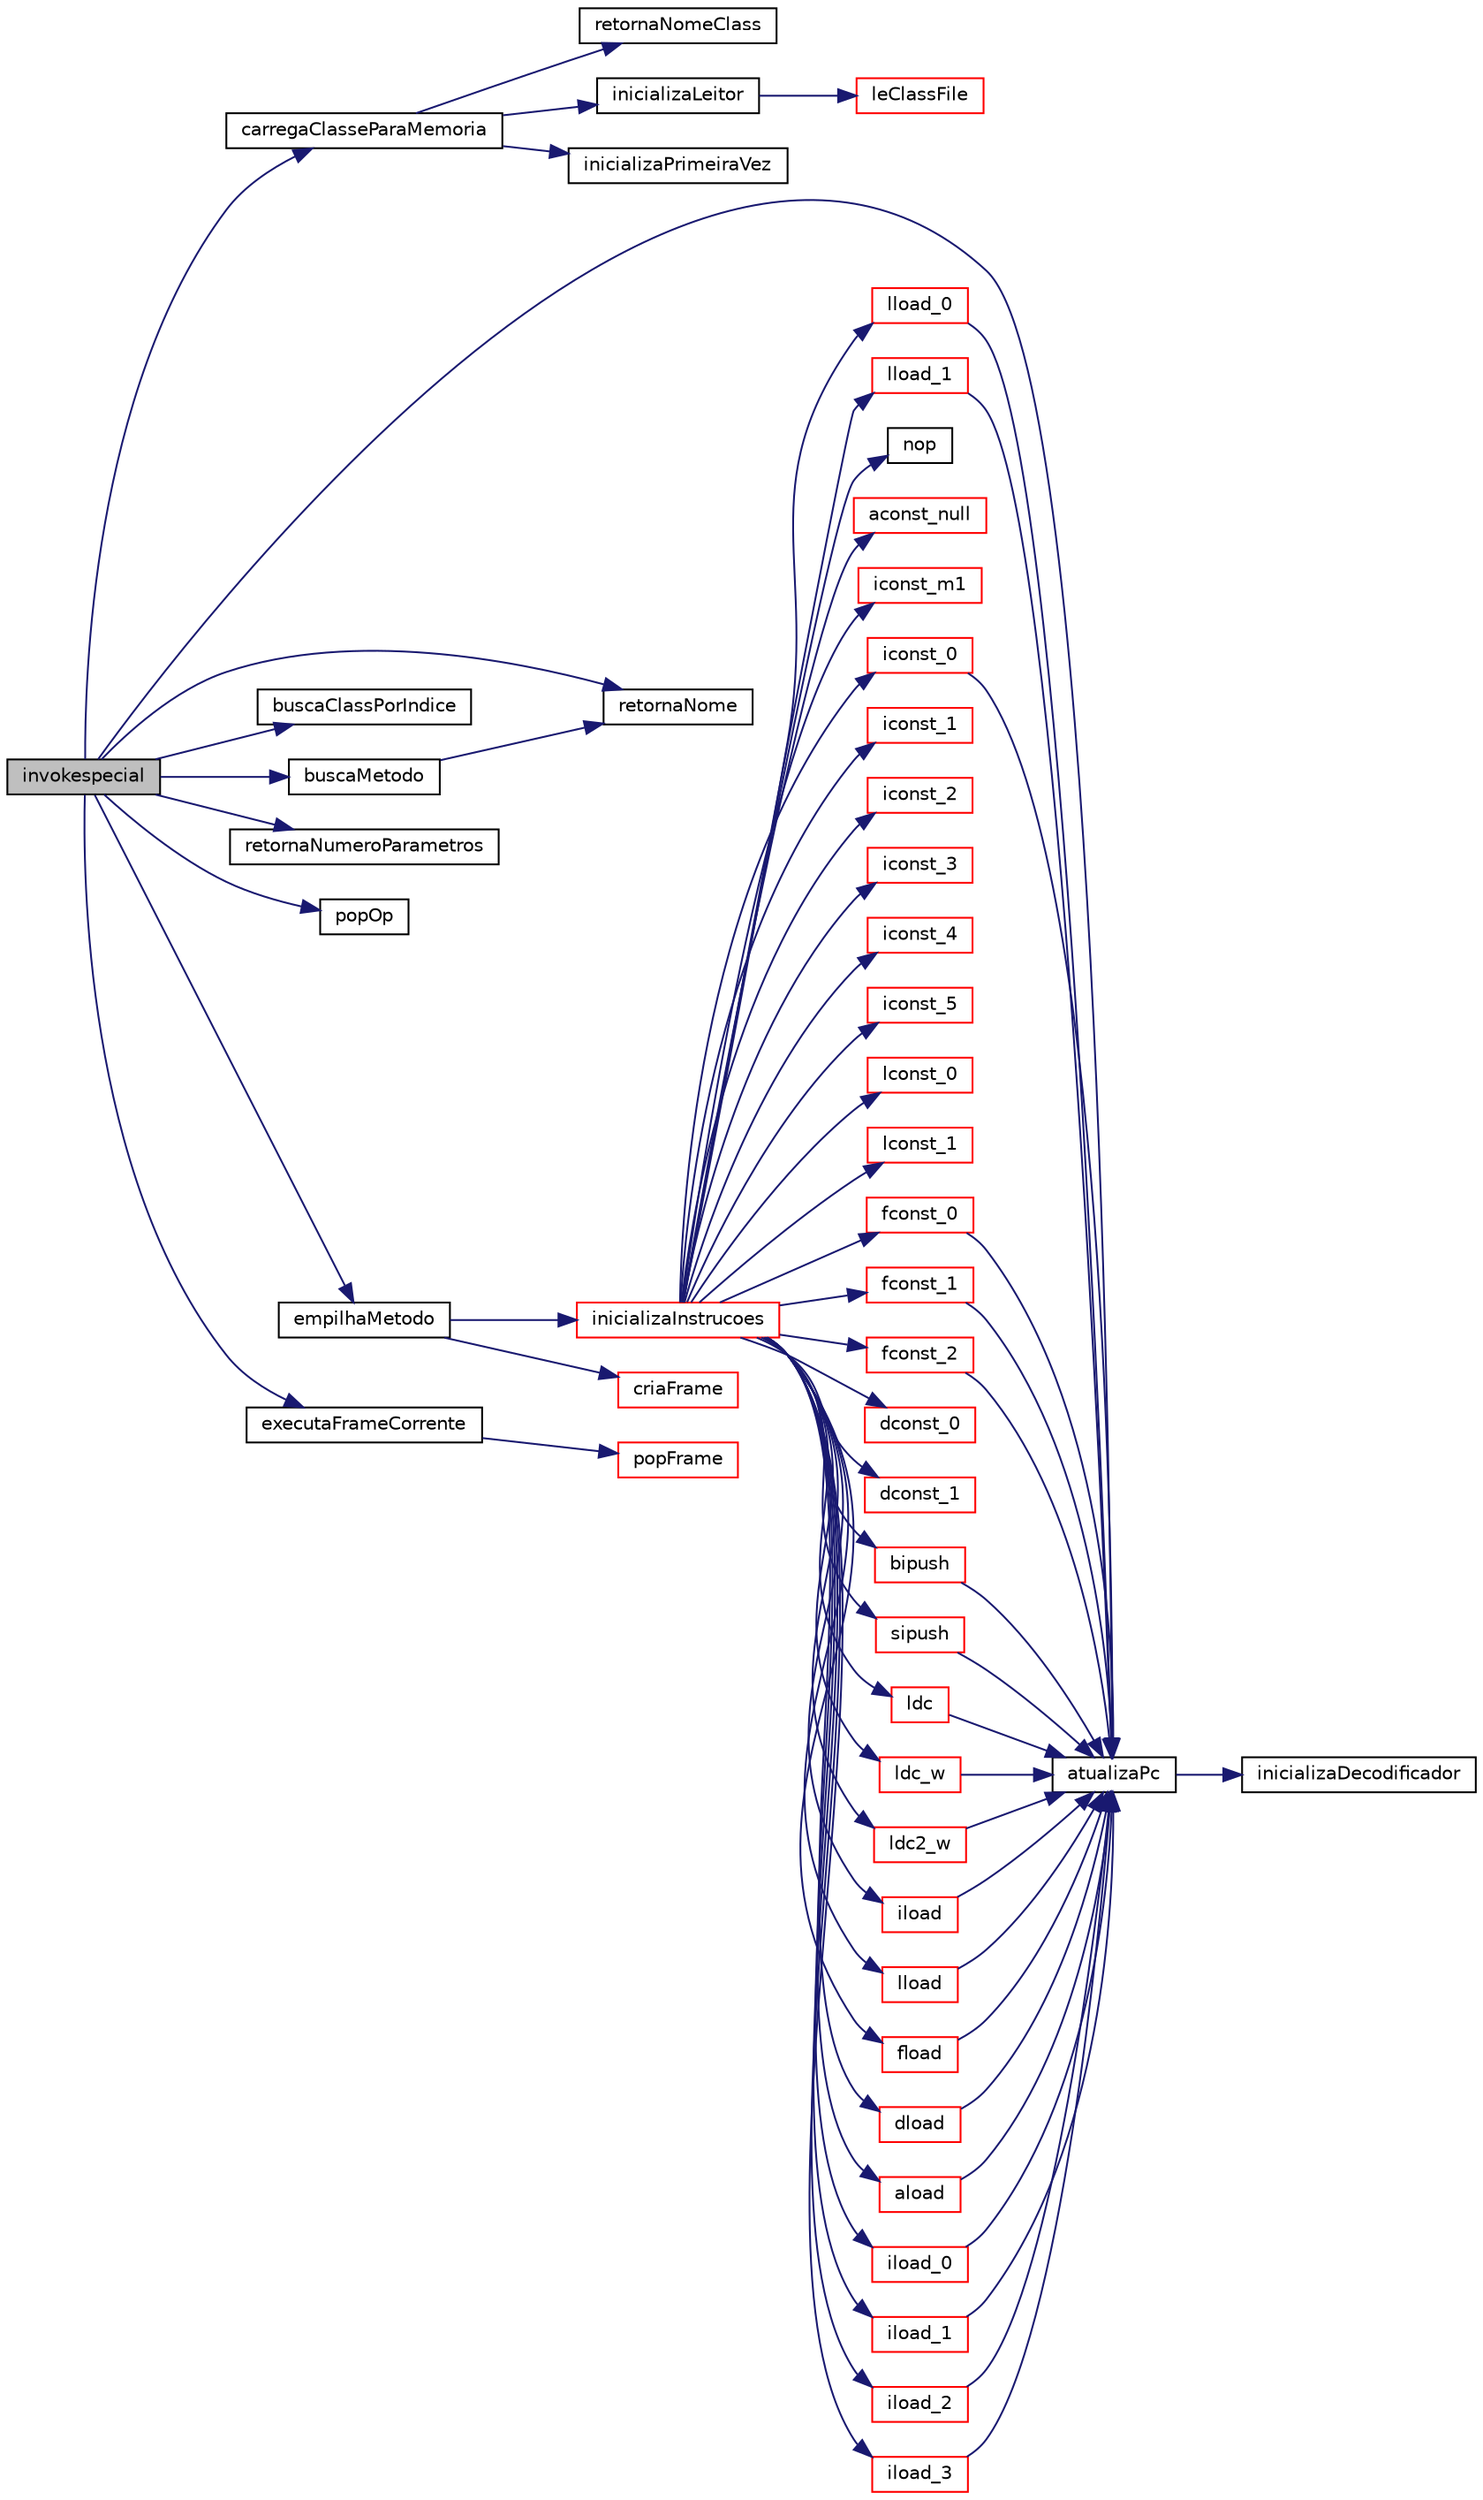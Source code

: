 digraph "invokespecial"
{
 // INTERACTIVE_SVG=YES
  edge [fontname="Helvetica",fontsize="10",labelfontname="Helvetica",labelfontsize="10"];
  node [fontname="Helvetica",fontsize="10",shape=record];
  rankdir="LR";
  Node2170 [label="invokespecial",height=0.2,width=0.4,color="black", fillcolor="grey75", style="filled", fontcolor="black"];
  Node2170 -> Node2171 [color="midnightblue",fontsize="10",style="solid",fontname="Helvetica"];
  Node2171 [label="retornaNome",height=0.2,width=0.4,color="black", fillcolor="white", style="filled",URL="$carregador_8c.html#aac550604e02bb2506492757b974c6856"];
  Node2170 -> Node2172 [color="midnightblue",fontsize="10",style="solid",fontname="Helvetica"];
  Node2172 [label="carregaClasseParaMemoria",height=0.2,width=0.4,color="black", fillcolor="white", style="filled",URL="$carregador_8c.html#aa8226828a719a729baa6de54497dbd06"];
  Node2172 -> Node2173 [color="midnightblue",fontsize="10",style="solid",fontname="Helvetica"];
  Node2173 [label="inicializaPrimeiraVez",height=0.2,width=0.4,color="black", fillcolor="white", style="filled",URL="$carregador_8c.html#ad79fe3f83657a5542b2278537ccfbdd1"];
  Node2172 -> Node2174 [color="midnightblue",fontsize="10",style="solid",fontname="Helvetica"];
  Node2174 [label="retornaNomeClass",height=0.2,width=0.4,color="black", fillcolor="white", style="filled",URL="$carregador_8c.html#a9c9a3135d3a02d275706a00116816824"];
  Node2172 -> Node2175 [color="midnightblue",fontsize="10",style="solid",fontname="Helvetica"];
  Node2175 [label="inicializaLeitor",height=0.2,width=0.4,color="black", fillcolor="white", style="filled",URL="$leitor_8c.html#a6d3ec8ddebcd48da7d95668d16ec46ea"];
  Node2175 -> Node2176 [color="midnightblue",fontsize="10",style="solid",fontname="Helvetica"];
  Node2176 [label="leClassFile",height=0.2,width=0.4,color="red", fillcolor="white", style="filled",URL="$leitor_8c.html#a8a9afe01d56583162e5d2d4fba0a38aa"];
  Node2170 -> Node2190 [color="midnightblue",fontsize="10",style="solid",fontname="Helvetica"];
  Node2190 [label="atualizaPc",height=0.2,width=0.4,color="black", fillcolor="white", style="filled",URL="$instrucao_8c.html#abcf4bbde1212f9bb0f2ee7a6ba5aec08"];
  Node2190 -> Node2187 [color="midnightblue",fontsize="10",style="solid",fontname="Helvetica"];
  Node2187 [label="inicializaDecodificador",height=0.2,width=0.4,color="black", fillcolor="white", style="filled",URL="$decodificador_8c.html#ac4ac4bcce3fed96b1a2657ceafda40bc"];
  Node2170 -> Node2191 [color="midnightblue",fontsize="10",style="solid",fontname="Helvetica"];
  Node2191 [label="buscaClassPorIndice",height=0.2,width=0.4,color="black", fillcolor="white", style="filled",URL="$carregador_8c.html#a5791c228ebcf57d6eb24ba9618eae973"];
  Node2170 -> Node2192 [color="midnightblue",fontsize="10",style="solid",fontname="Helvetica"];
  Node2192 [label="buscaMetodo",height=0.2,width=0.4,color="black", fillcolor="white", style="filled",URL="$metodo_8c.html#abb219a6aa784e80d485f19d7b5aa2938"];
  Node2192 -> Node2171 [color="midnightblue",fontsize="10",style="solid",fontname="Helvetica"];
  Node2170 -> Node2193 [color="midnightblue",fontsize="10",style="solid",fontname="Helvetica"];
  Node2193 [label="retornaNumeroParametros",height=0.2,width=0.4,color="black", fillcolor="white", style="filled",URL="$metodo_8c.html#ada12ca83079c04e89a1e5814004a1a59"];
  Node2170 -> Node2194 [color="midnightblue",fontsize="10",style="solid",fontname="Helvetica"];
  Node2194 [label="popOp",height=0.2,width=0.4,color="black", fillcolor="white", style="filled",URL="$frame_8c.html#a3670f378856724ca85ced056e6bfc5c4"];
  Node2170 -> Node2195 [color="midnightblue",fontsize="10",style="solid",fontname="Helvetica"];
  Node2195 [label="empilhaMetodo",height=0.2,width=0.4,color="black", fillcolor="white", style="filled",URL="$metodo_8c.html#abd0ddf4dcb0a8259896fe735c94e23b4"];
  Node2195 -> Node2196 [color="midnightblue",fontsize="10",style="solid",fontname="Helvetica"];
  Node2196 [label="inicializaInstrucoes",height=0.2,width=0.4,color="red", fillcolor="white", style="filled",URL="$instrucao_8c.html#a308f4b87fb42ab5a62790c0127003ebe"];
  Node2196 -> Node2197 [color="midnightblue",fontsize="10",style="solid",fontname="Helvetica"];
  Node2197 [label="nop",height=0.2,width=0.4,color="black", fillcolor="white", style="filled",URL="$instrucao_8c.html#a9feb7476507383309c8e3ff2648016f3"];
  Node2196 -> Node2198 [color="midnightblue",fontsize="10",style="solid",fontname="Helvetica"];
  Node2198 [label="aconst_null",height=0.2,width=0.4,color="red", fillcolor="white", style="filled",URL="$instrucao_8c.html#abe6dd55d61a71f86f8039f4e2d1d00c8"];
  Node2196 -> Node2200 [color="midnightblue",fontsize="10",style="solid",fontname="Helvetica"];
  Node2200 [label="iconst_m1",height=0.2,width=0.4,color="red", fillcolor="white", style="filled",URL="$instrucao_8c.html#a3d4fe47d548d6189745787177183c38c"];
  Node2196 -> Node2201 [color="midnightblue",fontsize="10",style="solid",fontname="Helvetica"];
  Node2201 [label="iconst_0",height=0.2,width=0.4,color="red", fillcolor="white", style="filled",URL="$instrucao_8c.html#aea322ceba1bd8d3ef7f33273d58e6f0b"];
  Node2201 -> Node2190 [color="midnightblue",fontsize="10",style="solid",fontname="Helvetica"];
  Node2196 -> Node2202 [color="midnightblue",fontsize="10",style="solid",fontname="Helvetica"];
  Node2202 [label="iconst_1",height=0.2,width=0.4,color="red", fillcolor="white", style="filled",URL="$instrucao_8c.html#ad99980f3110041de270ec04c53107b8f"];
  Node2196 -> Node2203 [color="midnightblue",fontsize="10",style="solid",fontname="Helvetica"];
  Node2203 [label="iconst_2",height=0.2,width=0.4,color="red", fillcolor="white", style="filled",URL="$instrucao_8c.html#ade068b77731b687d290ff8110b5111fb"];
  Node2196 -> Node2204 [color="midnightblue",fontsize="10",style="solid",fontname="Helvetica"];
  Node2204 [label="iconst_3",height=0.2,width=0.4,color="red", fillcolor="white", style="filled",URL="$instrucao_8c.html#aa4de912d11b59f82deba1dc335d69123"];
  Node2196 -> Node2205 [color="midnightblue",fontsize="10",style="solid",fontname="Helvetica"];
  Node2205 [label="iconst_4",height=0.2,width=0.4,color="red", fillcolor="white", style="filled",URL="$instrucao_8c.html#a8c772a238a36dc3c353206ec51a65382"];
  Node2196 -> Node2206 [color="midnightblue",fontsize="10",style="solid",fontname="Helvetica"];
  Node2206 [label="iconst_5",height=0.2,width=0.4,color="red", fillcolor="white", style="filled",URL="$instrucao_8c.html#a2e5a16634b3e5c00d324b462ea77183b"];
  Node2196 -> Node2207 [color="midnightblue",fontsize="10",style="solid",fontname="Helvetica"];
  Node2207 [label="lconst_0",height=0.2,width=0.4,color="red", fillcolor="white", style="filled",URL="$instrucao_8c.html#a404bc01bc13afddc52495b6a77a2ff4d"];
  Node2196 -> Node2208 [color="midnightblue",fontsize="10",style="solid",fontname="Helvetica"];
  Node2208 [label="lconst_1",height=0.2,width=0.4,color="red", fillcolor="white", style="filled",URL="$instrucao_8c.html#a47ef909a27b1a683c8941d87f542b162"];
  Node2196 -> Node2209 [color="midnightblue",fontsize="10",style="solid",fontname="Helvetica"];
  Node2209 [label="fconst_0",height=0.2,width=0.4,color="red", fillcolor="white", style="filled",URL="$instrucao_8c.html#a86f714d43e3b969d5c30dbfdabd472bf"];
  Node2209 -> Node2190 [color="midnightblue",fontsize="10",style="solid",fontname="Helvetica"];
  Node2196 -> Node2210 [color="midnightblue",fontsize="10",style="solid",fontname="Helvetica"];
  Node2210 [label="fconst_1",height=0.2,width=0.4,color="red", fillcolor="white", style="filled",URL="$instrucao_8c.html#ab87ae6df1b95fd3c3829af30ba899199"];
  Node2210 -> Node2190 [color="midnightblue",fontsize="10",style="solid",fontname="Helvetica"];
  Node2196 -> Node2211 [color="midnightblue",fontsize="10",style="solid",fontname="Helvetica"];
  Node2211 [label="fconst_2",height=0.2,width=0.4,color="red", fillcolor="white", style="filled",URL="$instrucao_8c.html#aa2c5e3ce6d5b8daf54213367d7f02f25"];
  Node2211 -> Node2190 [color="midnightblue",fontsize="10",style="solid",fontname="Helvetica"];
  Node2196 -> Node2212 [color="midnightblue",fontsize="10",style="solid",fontname="Helvetica"];
  Node2212 [label="dconst_0",height=0.2,width=0.4,color="red", fillcolor="white", style="filled",URL="$instrucao_8c.html#a06b623842362ff5bad4321bd3901c041"];
  Node2196 -> Node2213 [color="midnightblue",fontsize="10",style="solid",fontname="Helvetica"];
  Node2213 [label="dconst_1",height=0.2,width=0.4,color="red", fillcolor="white", style="filled",URL="$instrucao_8c.html#a7f89f5063a41ce732da654abce7f1c81"];
  Node2196 -> Node2214 [color="midnightblue",fontsize="10",style="solid",fontname="Helvetica"];
  Node2214 [label="bipush",height=0.2,width=0.4,color="red", fillcolor="white", style="filled",URL="$instrucao_8c.html#a63e60d614254aaf759e91850ce33be71"];
  Node2214 -> Node2190 [color="midnightblue",fontsize="10",style="solid",fontname="Helvetica"];
  Node2196 -> Node2215 [color="midnightblue",fontsize="10",style="solid",fontname="Helvetica"];
  Node2215 [label="sipush",height=0.2,width=0.4,color="red", fillcolor="white", style="filled",URL="$instrucao_8c.html#ab232b871bc72922db8f077fc3f356348"];
  Node2215 -> Node2190 [color="midnightblue",fontsize="10",style="solid",fontname="Helvetica"];
  Node2196 -> Node2216 [color="midnightblue",fontsize="10",style="solid",fontname="Helvetica"];
  Node2216 [label="ldc",height=0.2,width=0.4,color="red", fillcolor="white", style="filled",URL="$instrucao_8c.html#a05601922d5b1a9203cd26a1a21789255"];
  Node2216 -> Node2190 [color="midnightblue",fontsize="10",style="solid",fontname="Helvetica"];
  Node2196 -> Node2218 [color="midnightblue",fontsize="10",style="solid",fontname="Helvetica"];
  Node2218 [label="ldc_w",height=0.2,width=0.4,color="red", fillcolor="white", style="filled",URL="$instrucao_8c.html#a24bf1524b99a783375f26b5e4f79fb44"];
  Node2218 -> Node2190 [color="midnightblue",fontsize="10",style="solid",fontname="Helvetica"];
  Node2196 -> Node2219 [color="midnightblue",fontsize="10",style="solid",fontname="Helvetica"];
  Node2219 [label="ldc2_w",height=0.2,width=0.4,color="red", fillcolor="white", style="filled",URL="$instrucao_8c.html#ae507168e021393f8ee28cf11c80e5349"];
  Node2219 -> Node2190 [color="midnightblue",fontsize="10",style="solid",fontname="Helvetica"];
  Node2196 -> Node2220 [color="midnightblue",fontsize="10",style="solid",fontname="Helvetica"];
  Node2220 [label="iload",height=0.2,width=0.4,color="red", fillcolor="white", style="filled",URL="$instrucao_8c.html#a30a4061a47793773606ff72c0b81ddb1"];
  Node2220 -> Node2190 [color="midnightblue",fontsize="10",style="solid",fontname="Helvetica"];
  Node2196 -> Node2221 [color="midnightblue",fontsize="10",style="solid",fontname="Helvetica"];
  Node2221 [label="lload",height=0.2,width=0.4,color="red", fillcolor="white", style="filled",URL="$instrucao_8c.html#a7226903dff59a80c04a44f84578cdad0"];
  Node2221 -> Node2190 [color="midnightblue",fontsize="10",style="solid",fontname="Helvetica"];
  Node2196 -> Node2222 [color="midnightblue",fontsize="10",style="solid",fontname="Helvetica"];
  Node2222 [label="fload",height=0.2,width=0.4,color="red", fillcolor="white", style="filled",URL="$instrucao_8c.html#aa3e85071d417a5fc35d9acca2deb91e2"];
  Node2222 -> Node2190 [color="midnightblue",fontsize="10",style="solid",fontname="Helvetica"];
  Node2196 -> Node2223 [color="midnightblue",fontsize="10",style="solid",fontname="Helvetica"];
  Node2223 [label="dload",height=0.2,width=0.4,color="red", fillcolor="white", style="filled",URL="$instrucao_8c.html#aee02129130ae41bfde27b94ac97dbe80"];
  Node2223 -> Node2190 [color="midnightblue",fontsize="10",style="solid",fontname="Helvetica"];
  Node2196 -> Node2224 [color="midnightblue",fontsize="10",style="solid",fontname="Helvetica"];
  Node2224 [label="aload",height=0.2,width=0.4,color="red", fillcolor="white", style="filled",URL="$instrucao_8c.html#a0612d86928db91f08031ee340d996be3"];
  Node2224 -> Node2190 [color="midnightblue",fontsize="10",style="solid",fontname="Helvetica"];
  Node2196 -> Node2225 [color="midnightblue",fontsize="10",style="solid",fontname="Helvetica"];
  Node2225 [label="iload_0",height=0.2,width=0.4,color="red", fillcolor="white", style="filled",URL="$instrucao_8c.html#aca5ca79be27a14e2dba470ceb7f3654a"];
  Node2225 -> Node2190 [color="midnightblue",fontsize="10",style="solid",fontname="Helvetica"];
  Node2196 -> Node2226 [color="midnightblue",fontsize="10",style="solid",fontname="Helvetica"];
  Node2226 [label="iload_1",height=0.2,width=0.4,color="red", fillcolor="white", style="filled",URL="$instrucao_8c.html#a10fcbbe1a4c6ddec0bbe135218268af9"];
  Node2226 -> Node2190 [color="midnightblue",fontsize="10",style="solid",fontname="Helvetica"];
  Node2196 -> Node2227 [color="midnightblue",fontsize="10",style="solid",fontname="Helvetica"];
  Node2227 [label="iload_2",height=0.2,width=0.4,color="red", fillcolor="white", style="filled",URL="$instrucao_8c.html#a3bd5260f8a2c829e158d7f49b1ef7e91"];
  Node2227 -> Node2190 [color="midnightblue",fontsize="10",style="solid",fontname="Helvetica"];
  Node2196 -> Node2228 [color="midnightblue",fontsize="10",style="solid",fontname="Helvetica"];
  Node2228 [label="iload_3",height=0.2,width=0.4,color="red", fillcolor="white", style="filled",URL="$instrucao_8c.html#a244c1eb8abc603a256a5e932beb9fa75"];
  Node2228 -> Node2190 [color="midnightblue",fontsize="10",style="solid",fontname="Helvetica"];
  Node2196 -> Node2229 [color="midnightblue",fontsize="10",style="solid",fontname="Helvetica"];
  Node2229 [label="lload_0",height=0.2,width=0.4,color="red", fillcolor="white", style="filled",URL="$instrucao_8c.html#abeae105a6ead0eb87caedb8ad91a5770"];
  Node2229 -> Node2190 [color="midnightblue",fontsize="10",style="solid",fontname="Helvetica"];
  Node2196 -> Node2230 [color="midnightblue",fontsize="10",style="solid",fontname="Helvetica"];
  Node2230 [label="lload_1",height=0.2,width=0.4,color="red", fillcolor="white", style="filled",URL="$instrucao_8c.html#aadaebe19e5662365a33a9a0ab37b8335"];
  Node2230 -> Node2190 [color="midnightblue",fontsize="10",style="solid",fontname="Helvetica"];
  Node2195 -> Node2401 [color="midnightblue",fontsize="10",style="solid",fontname="Helvetica"];
  Node2401 [label="criaFrame",height=0.2,width=0.4,color="red", fillcolor="white", style="filled",URL="$frame_8c.html#a043120e5dc10c5874fafd5b92506dd54"];
  Node2170 -> Node2382 [color="midnightblue",fontsize="10",style="solid",fontname="Helvetica"];
  Node2382 [label="executaFrameCorrente",height=0.2,width=0.4,color="black", fillcolor="white", style="filled",URL="$metodo_8c.html#ae6a6b8342dd5977b74379e5295614ea8"];
  Node2382 -> Node2383 [color="midnightblue",fontsize="10",style="solid",fontname="Helvetica"];
  Node2383 [label="popFrame",height=0.2,width=0.4,color="red", fillcolor="white", style="filled",URL="$frame_8c.html#aca9cbfa46eaa4e3c07217b16d0c5212e"];
}
